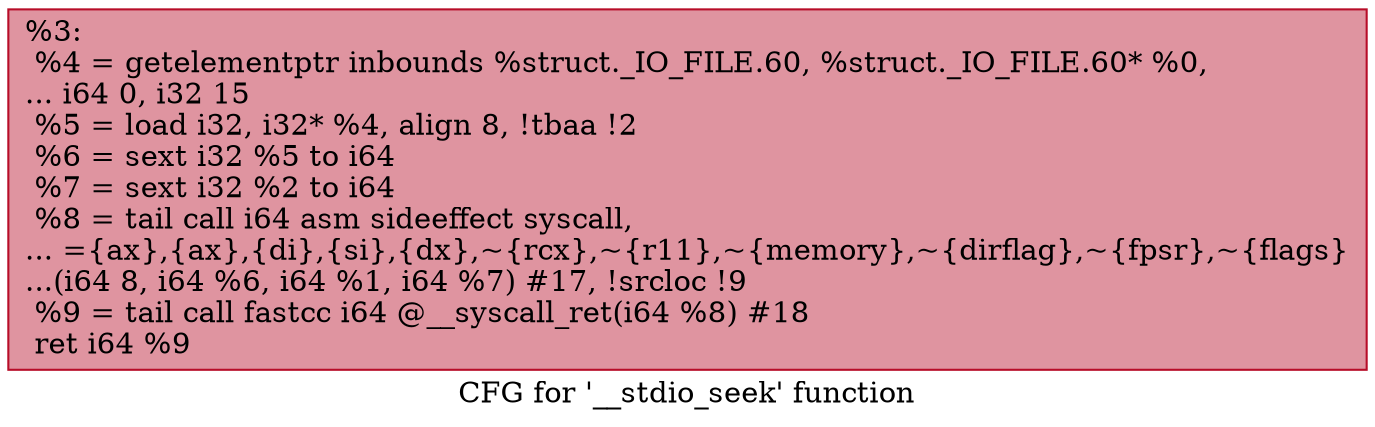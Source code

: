 digraph "CFG for '__stdio_seek' function" {
	label="CFG for '__stdio_seek' function";

	Node0x1329da0 [shape=record,color="#b70d28ff", style=filled, fillcolor="#b70d2870",label="{%3:\l  %4 = getelementptr inbounds %struct._IO_FILE.60, %struct._IO_FILE.60* %0,\l... i64 0, i32 15\l  %5 = load i32, i32* %4, align 8, !tbaa !2\l  %6 = sext i32 %5 to i64\l  %7 = sext i32 %2 to i64\l  %8 = tail call i64 asm sideeffect syscall,\l... =\{ax\},\{ax\},\{di\},\{si\},\{dx\},~\{rcx\},~\{r11\},~\{memory\},~\{dirflag\},~\{fpsr\},~\{flags\}\l...(i64 8, i64 %6, i64 %1, i64 %7) #17, !srcloc !9\l  %9 = tail call fastcc i64 @__syscall_ret(i64 %8) #18\l  ret i64 %9\l}"];
}
